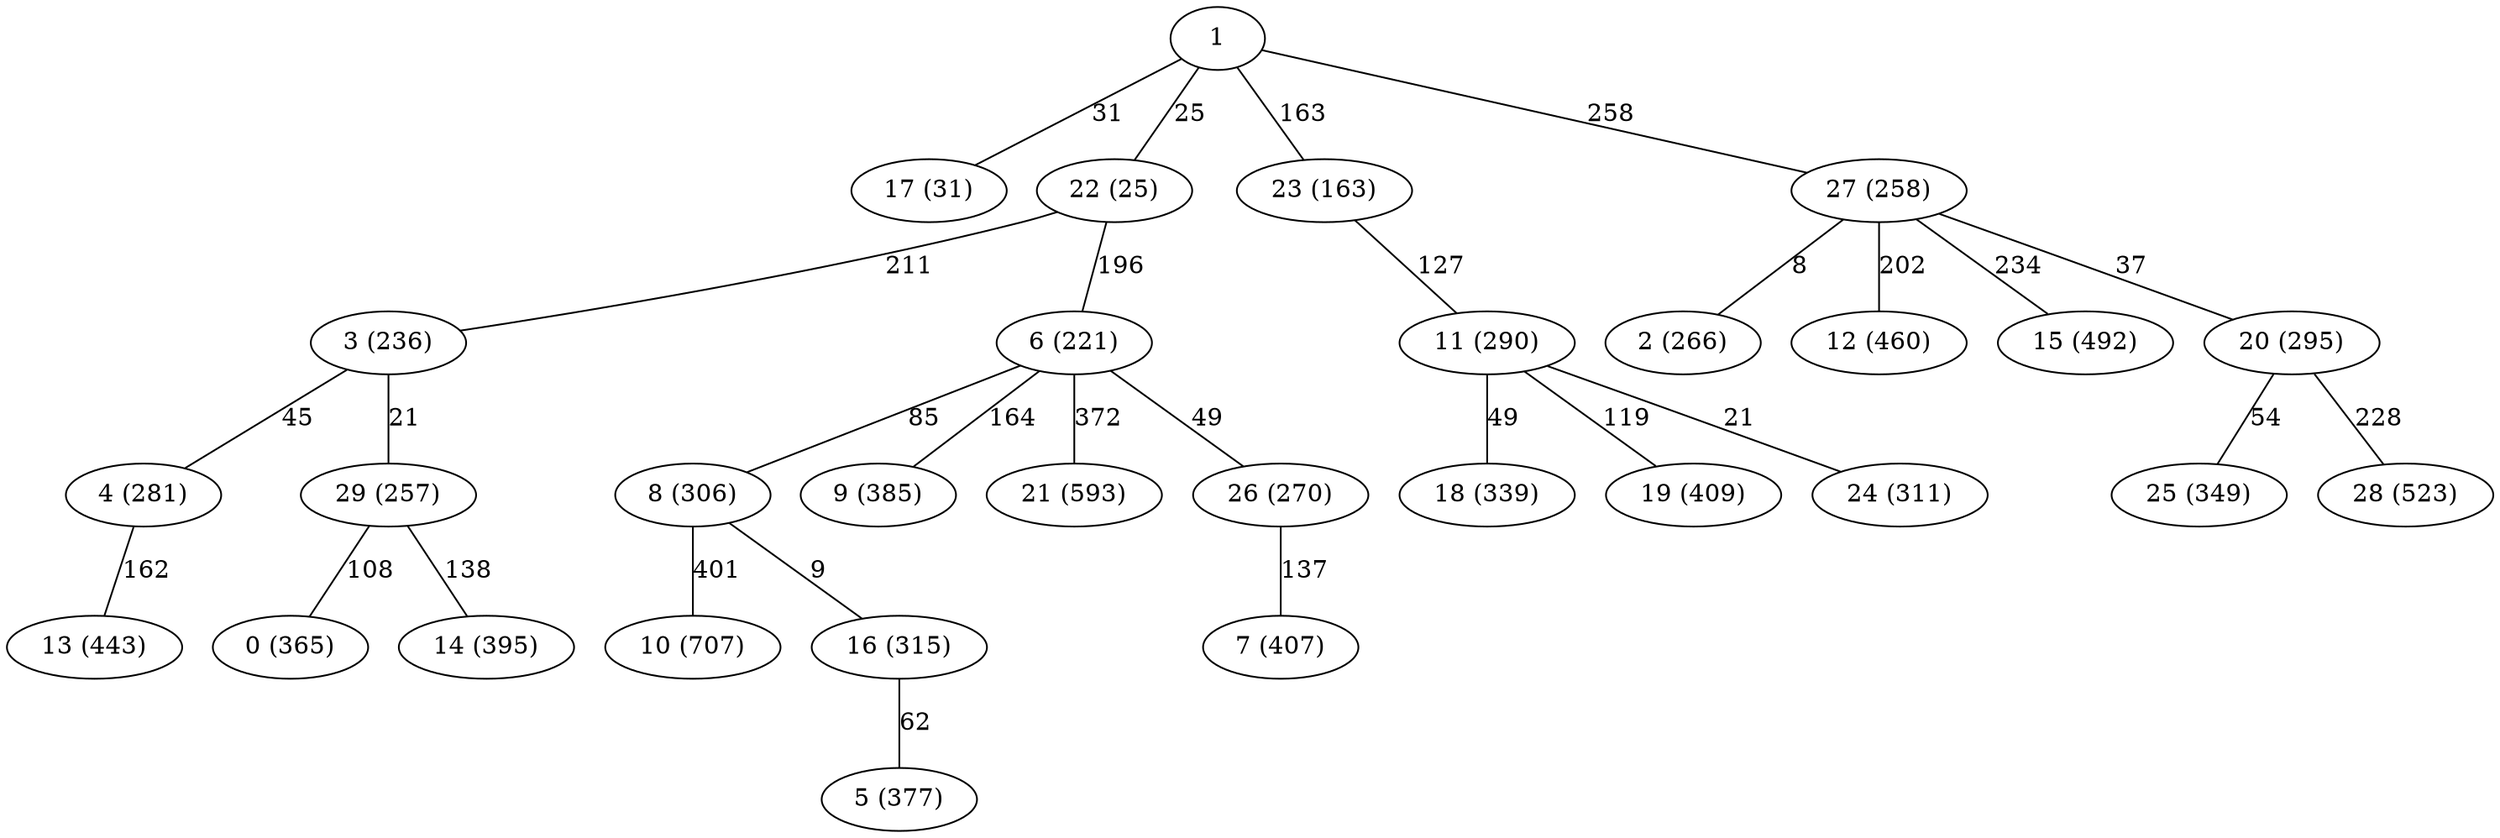 strict graph G {
1;
0 [label="0 (365)"];
2 [label="2 (266)"];
3 [label="3 (236)"];
4 [label="4 (281)"];
5 [label="5 (377)"];
6 [label="6 (221)"];
7 [label="7 (407)"];
8 [label="8 (306)"];
9 [label="9 (385)"];
10 [label="10 (707)"];
11 [label="11 (290)"];
12 [label="12 (460)"];
13 [label="13 (443)"];
14 [label="14 (395)"];
15 [label="15 (492)"];
16 [label="16 (315)"];
17 [label="17 (31)"];
18 [label="18 (339)"];
19 [label="19 (409)"];
20 [label="20 (295)"];
21 [label="21 (593)"];
22 [label="22 (25)"];
23 [label="23 (163)"];
24 [label="24 (311)"];
25 [label="25 (349)"];
26 [label="26 (270)"];
27 [label="27 (258)"];
28 [label="28 (523)"];
29 [label="29 (257)"];
1 -- 17  [label=31];
11 -- 18  [label=49];
20 -- 25  [label=54];
6 -- 9  [label=164];
11 -- 24  [label=21];
8 -- 16  [label=9];
23 -- 11  [label=127];
27 -- 12  [label=202];
1 -- 22  [label=25];
22 -- 3  [label=211];
22 -- 6  [label=196];
3 -- 4  [label=45];
26 -- 7  [label=137];
27 -- 2  [label=8];
1 -- 23  [label=163];
20 -- 28  [label=228];
8 -- 10  [label=401];
29 -- 14  [label=138];
3 -- 29  [label=21];
6 -- 8  [label=85];
27 -- 15  [label=234];
1 -- 27  [label=258];
29 -- 0  [label=108];
6 -- 26  [label=49];
11 -- 19  [label=119];
16 -- 5  [label=62];
27 -- 20  [label=37];
6 -- 21  [label=372];
4 -- 13  [label=162];
}

